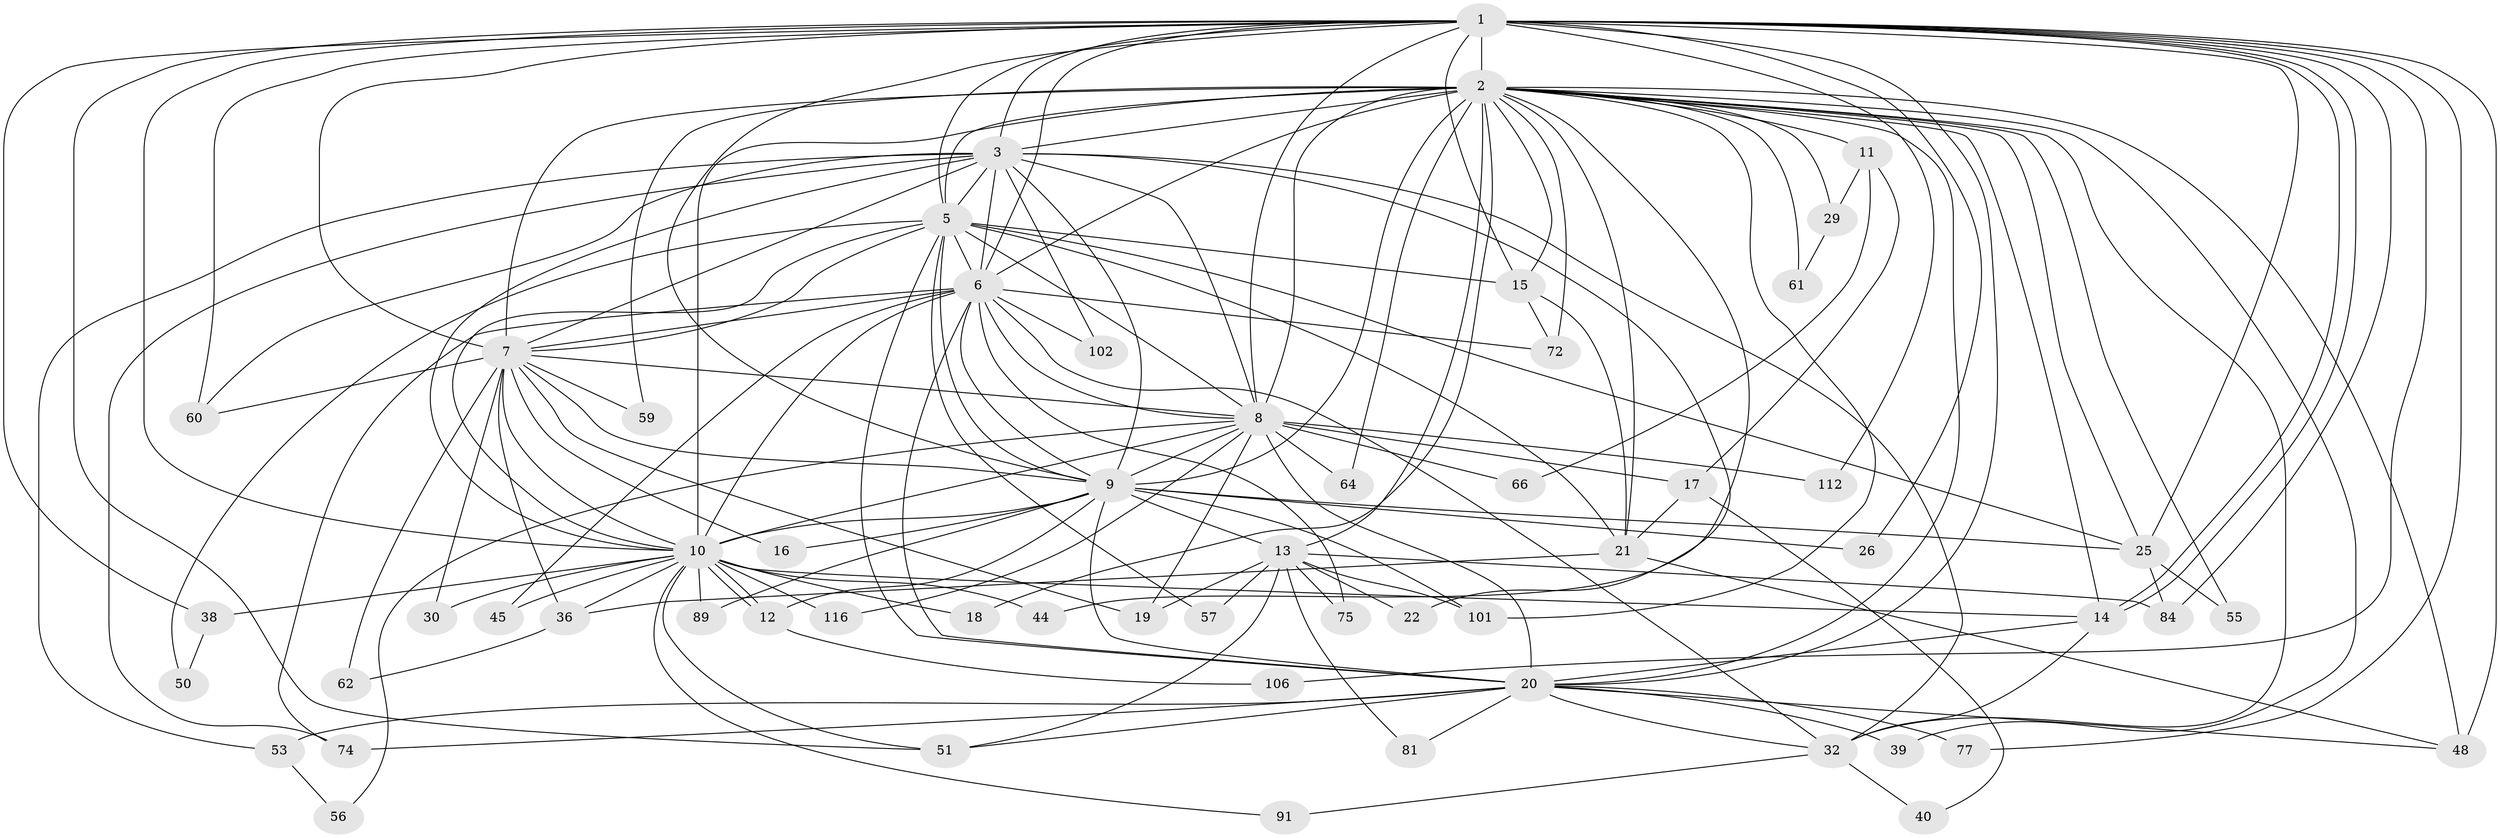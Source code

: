 // original degree distribution, {25: 0.008547008547008548, 27: 0.008547008547008548, 15: 0.017094017094017096, 29: 0.008547008547008548, 16: 0.008547008547008548, 17: 0.008547008547008548, 19: 0.017094017094017096, 23: 0.008547008547008548, 24: 0.008547008547008548, 6: 0.02564102564102564, 4: 0.05982905982905983, 7: 0.017094017094017096, 2: 0.5213675213675214, 3: 0.24786324786324787, 5: 0.03418803418803419}
// Generated by graph-tools (version 1.1) at 2025/14/03/09/25 04:14:14]
// undirected, 58 vertices, 160 edges
graph export_dot {
graph [start="1"]
  node [color=gray90,style=filled];
  1 [super="+67+68"];
  2 [super="+86+65+107+99+4+78+42"];
  3;
  5;
  6;
  7;
  8;
  9 [super="+35"];
  10;
  11;
  12 [super="+93"];
  13 [super="+27"];
  14 [super="+110+85"];
  15 [super="+63"];
  16;
  17;
  18;
  19 [super="+114"];
  20 [super="+109+105+58+28+46+34+24+33+80"];
  21 [super="+70"];
  22;
  25 [super="+47+31+69"];
  26;
  29 [super="+41"];
  30;
  32 [super="+87"];
  36 [super="+115"];
  38;
  39;
  40;
  44 [super="+100"];
  45;
  48;
  50;
  51 [super="+79"];
  53;
  55;
  56;
  57;
  59;
  60 [super="+97"];
  61;
  62;
  64;
  66;
  72;
  74 [super="+88"];
  75;
  77;
  81;
  84 [super="+94"];
  89;
  91;
  101 [super="+103"];
  102;
  106;
  112;
  116;
  1 -- 2 [weight=4];
  1 -- 3;
  1 -- 5;
  1 -- 6;
  1 -- 7;
  1 -- 8;
  1 -- 9;
  1 -- 10;
  1 -- 14;
  1 -- 14;
  1 -- 20 [weight=2];
  1 -- 26;
  1 -- 38;
  1 -- 51;
  1 -- 84;
  1 -- 106;
  1 -- 112;
  1 -- 60;
  1 -- 77;
  1 -- 48;
  1 -- 25;
  1 -- 15;
  2 -- 3 [weight=2];
  2 -- 5 [weight=2];
  2 -- 6 [weight=2];
  2 -- 7 [weight=5];
  2 -- 8 [weight=3];
  2 -- 9 [weight=5];
  2 -- 10 [weight=4];
  2 -- 11 [weight=3];
  2 -- 18;
  2 -- 44 [weight=2];
  2 -- 55;
  2 -- 59;
  2 -- 61;
  2 -- 64;
  2 -- 20 [weight=3];
  2 -- 13 [weight=2];
  2 -- 14 [weight=2];
  2 -- 72;
  2 -- 15;
  2 -- 21;
  2 -- 25 [weight=2];
  2 -- 29 [weight=2];
  2 -- 32;
  2 -- 101;
  2 -- 39;
  2 -- 48 [weight=2];
  3 -- 5;
  3 -- 6;
  3 -- 7;
  3 -- 8;
  3 -- 9;
  3 -- 10;
  3 -- 22;
  3 -- 53;
  3 -- 60;
  3 -- 102;
  3 -- 32;
  3 -- 74;
  5 -- 6;
  5 -- 7;
  5 -- 8;
  5 -- 9;
  5 -- 10;
  5 -- 15;
  5 -- 21;
  5 -- 25 [weight=2];
  5 -- 50;
  5 -- 57;
  5 -- 20;
  6 -- 7;
  6 -- 8;
  6 -- 9;
  6 -- 10;
  6 -- 20 [weight=2];
  6 -- 32;
  6 -- 45;
  6 -- 72;
  6 -- 75;
  6 -- 102;
  6 -- 74;
  7 -- 8;
  7 -- 9;
  7 -- 10;
  7 -- 16;
  7 -- 19;
  7 -- 30;
  7 -- 36;
  7 -- 59;
  7 -- 60;
  7 -- 62;
  8 -- 9;
  8 -- 10;
  8 -- 17;
  8 -- 56;
  8 -- 64;
  8 -- 66;
  8 -- 112;
  8 -- 116;
  8 -- 20 [weight=2];
  8 -- 19;
  9 -- 10;
  9 -- 13;
  9 -- 16;
  9 -- 25 [weight=2];
  9 -- 26;
  9 -- 89;
  9 -- 101;
  9 -- 20;
  9 -- 12;
  10 -- 12;
  10 -- 12;
  10 -- 18;
  10 -- 30;
  10 -- 38;
  10 -- 44;
  10 -- 45;
  10 -- 89;
  10 -- 91;
  10 -- 116;
  10 -- 14;
  10 -- 36;
  10 -- 51;
  11 -- 17;
  11 -- 29;
  11 -- 66;
  12 -- 106;
  13 -- 19;
  13 -- 22;
  13 -- 75;
  13 -- 81;
  13 -- 51;
  13 -- 84;
  13 -- 101;
  13 -- 57;
  14 -- 20;
  14 -- 32;
  15 -- 72;
  15 -- 21;
  17 -- 21;
  17 -- 40;
  20 -- 39;
  20 -- 74 [weight=2];
  20 -- 81;
  20 -- 77;
  20 -- 53;
  20 -- 51;
  20 -- 48;
  20 -- 32;
  21 -- 36;
  21 -- 48;
  25 -- 84;
  25 -- 55;
  29 -- 61;
  32 -- 40;
  32 -- 91;
  36 -- 62;
  38 -- 50;
  53 -- 56;
}
